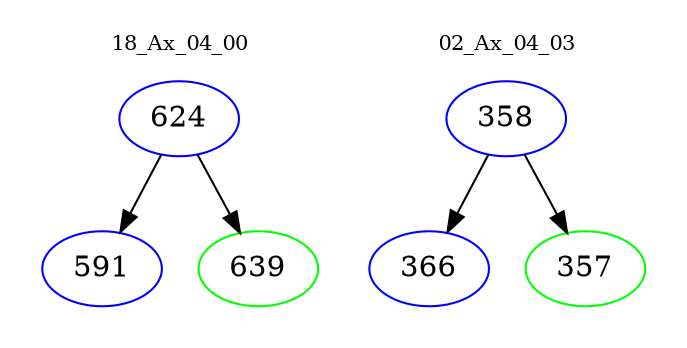digraph{
subgraph cluster_0 {
color = white
label = "18_Ax_04_00";
fontsize=10;
T0_624 [label="624", color="blue"]
T0_624 -> T0_591 [color="black"]
T0_591 [label="591", color="blue"]
T0_624 -> T0_639 [color="black"]
T0_639 [label="639", color="green"]
}
subgraph cluster_1 {
color = white
label = "02_Ax_04_03";
fontsize=10;
T1_358 [label="358", color="blue"]
T1_358 -> T1_366 [color="black"]
T1_366 [label="366", color="blue"]
T1_358 -> T1_357 [color="black"]
T1_357 [label="357", color="green"]
}
}
